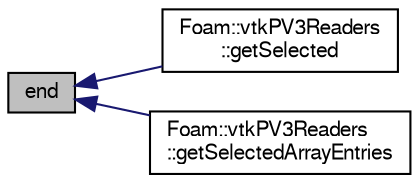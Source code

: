 digraph "end"
{
  bgcolor="transparent";
  edge [fontname="FreeSans",fontsize="10",labelfontname="FreeSans",labelfontsize="10"];
  node [fontname="FreeSans",fontsize="10",shape=record];
  rankdir="LR";
  Node19 [label="end",height=0.2,width=0.4,color="black", fillcolor="grey75", style="filled", fontcolor="black"];
  Node19 -> Node20 [dir="back",color="midnightblue",fontsize="10",style="solid",fontname="FreeSans"];
  Node20 [label="Foam::vtkPV3Readers\l::getSelected",height=0.2,width=0.4,color="black",URL="$a21198.html#afd46ec079f14b850972d32e70a331e03",tooltip="Retrieve a sub-list of the current selections. "];
  Node19 -> Node21 [dir="back",color="midnightblue",fontsize="10",style="solid",fontname="FreeSans"];
  Node21 [label="Foam::vtkPV3Readers\l::getSelectedArrayEntries",height=0.2,width=0.4,color="black",URL="$a21198.html#a0e9e525b3998e2531705384a05bb725b",tooltip="Retrieve a sub-list of the current selections. "];
}
